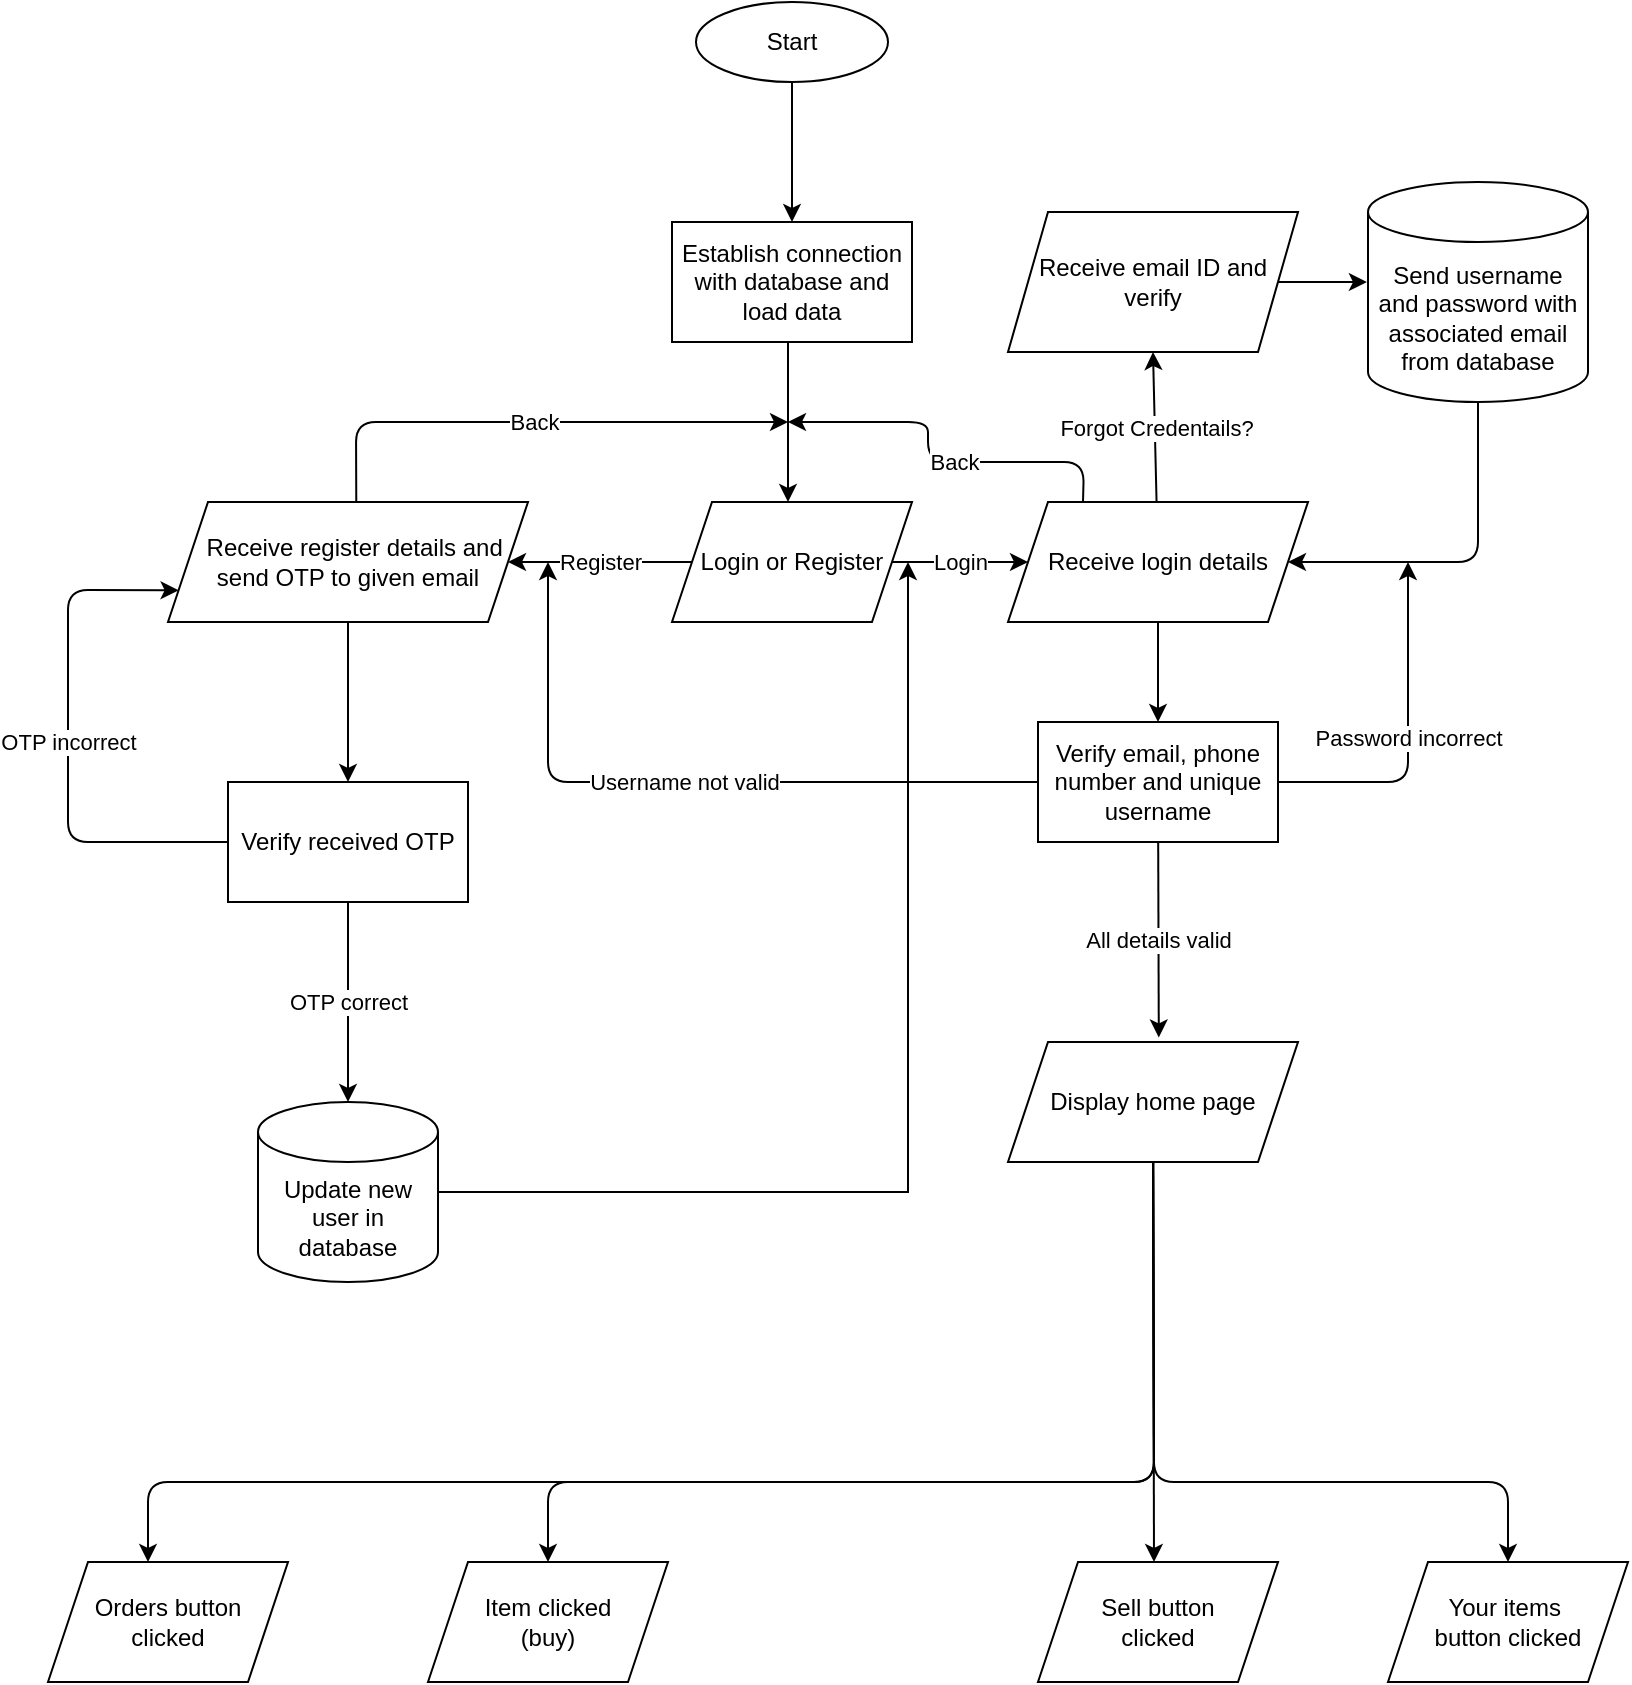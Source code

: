 <mxfile>
    <diagram id="v8a2AImK6Y1Kj5C-OFho" name="Page-1">
        <mxGraphModel dx="1586" dy="918" grid="1" gridSize="10" guides="1" tooltips="1" connect="1" arrows="1" fold="1" page="1" pageScale="1" pageWidth="827" pageHeight="1169" math="0" shadow="0">
            <root>
                <mxCell id="0"/>
                <mxCell id="1" parent="0"/>
                <mxCell id="FD6uZ6-jMCt1QQ3MNHTS-6" value="" style="edgeStyle=orthogonalEdgeStyle;orthogonalLoop=1;jettySize=auto;html=1;" parent="1" source="FD6uZ6-jMCt1QQ3MNHTS-4" target="FD6uZ6-jMCt1QQ3MNHTS-5" edge="1">
                    <mxGeometry relative="1" as="geometry"/>
                </mxCell>
                <mxCell id="FD6uZ6-jMCt1QQ3MNHTS-4" value="Start" style="ellipse;whiteSpace=wrap;html=1;" parent="1" vertex="1">
                    <mxGeometry x="354" y="20" width="96" height="40" as="geometry"/>
                </mxCell>
                <mxCell id="FD6uZ6-jMCt1QQ3MNHTS-8" value="" style="edgeStyle=orthogonalEdgeStyle;orthogonalLoop=1;jettySize=auto;html=1;" parent="1" source="FD6uZ6-jMCt1QQ3MNHTS-5" target="FD6uZ6-jMCt1QQ3MNHTS-7" edge="1">
                    <mxGeometry relative="1" as="geometry">
                        <Array as="points">
                            <mxPoint x="400" y="230"/>
                            <mxPoint x="400" y="230"/>
                        </Array>
                    </mxGeometry>
                </mxCell>
                <mxCell id="FD6uZ6-jMCt1QQ3MNHTS-5" value="Establish connection with database and load data" style="whiteSpace=wrap;html=1;" parent="1" vertex="1">
                    <mxGeometry x="342" y="130" width="120" height="60" as="geometry"/>
                </mxCell>
                <mxCell id="FD6uZ6-jMCt1QQ3MNHTS-7" value="Login or Register" style="shape=parallelogram;perimeter=parallelogramPerimeter;whiteSpace=wrap;html=1;fixedSize=1;" parent="1" vertex="1">
                    <mxGeometry x="342" y="270" width="120" height="60" as="geometry"/>
                </mxCell>
                <mxCell id="FD6uZ6-jMCt1QQ3MNHTS-27" value="" style="edgeStyle=orthogonalEdgeStyle;orthogonalLoop=1;jettySize=auto;html=1;" parent="1" source="FD6uZ6-jMCt1QQ3MNHTS-9" target="FD6uZ6-jMCt1QQ3MNHTS-26" edge="1">
                    <mxGeometry relative="1" as="geometry"/>
                </mxCell>
                <mxCell id="FD6uZ6-jMCt1QQ3MNHTS-9" value="Receive login details" style="shape=parallelogram;perimeter=parallelogramPerimeter;whiteSpace=wrap;html=1;fixedSize=1;" parent="1" vertex="1">
                    <mxGeometry x="510" y="270" width="150" height="60" as="geometry"/>
                </mxCell>
                <mxCell id="FD6uZ6-jMCt1QQ3MNHTS-13" value="" style="endArrow=classic;html=1;exitX=1;exitY=0.5;exitDx=0;exitDy=0;" parent="1" source="FD6uZ6-jMCt1QQ3MNHTS-7" target="FD6uZ6-jMCt1QQ3MNHTS-9" edge="1">
                    <mxGeometry relative="1" as="geometry">
                        <mxPoint x="460" y="300" as="sourcePoint"/>
                        <mxPoint x="550" y="299.8" as="targetPoint"/>
                    </mxGeometry>
                </mxCell>
                <mxCell id="FD6uZ6-jMCt1QQ3MNHTS-14" value="Login" style="edgeLabel;resizable=0;html=1;align=center;verticalAlign=middle;" parent="FD6uZ6-jMCt1QQ3MNHTS-13" connectable="0" vertex="1">
                    <mxGeometry relative="1" as="geometry"/>
                </mxCell>
                <mxCell id="FD6uZ6-jMCt1QQ3MNHTS-17" value="" style="endArrow=classic;html=1;entryX=0.5;entryY=1;entryDx=0;entryDy=0;" parent="1" source="FD6uZ6-jMCt1QQ3MNHTS-9" target="FD6uZ6-jMCt1QQ3MNHTS-19" edge="1">
                    <mxGeometry relative="1" as="geometry">
                        <mxPoint x="635" y="170" as="sourcePoint"/>
                        <mxPoint x="635" y="170" as="targetPoint"/>
                    </mxGeometry>
                </mxCell>
                <mxCell id="FD6uZ6-jMCt1QQ3MNHTS-18" value="Forgot Credentails?" style="edgeLabel;resizable=0;html=1;align=center;verticalAlign=middle;" parent="FD6uZ6-jMCt1QQ3MNHTS-17" connectable="0" vertex="1">
                    <mxGeometry relative="1" as="geometry"/>
                </mxCell>
                <mxCell id="FD6uZ6-jMCt1QQ3MNHTS-19" value="Receive email ID and verify" style="shape=parallelogram;perimeter=parallelogramPerimeter;whiteSpace=wrap;html=1;fixedSize=1;" parent="1" vertex="1">
                    <mxGeometry x="510" y="125" width="145" height="70" as="geometry"/>
                </mxCell>
                <mxCell id="FD6uZ6-jMCt1QQ3MNHTS-22" value="" style="endArrow=classic;html=1;entryX=-0.005;entryY=0.455;entryDx=0;entryDy=0;entryPerimeter=0;" parent="1" source="FD6uZ6-jMCt1QQ3MNHTS-19" edge="1" target="FD6uZ6-jMCt1QQ3MNHTS-23">
                    <mxGeometry width="50" height="50" relative="1" as="geometry">
                        <mxPoint x="655" y="210" as="sourcePoint"/>
                        <mxPoint x="700" y="160" as="targetPoint"/>
                    </mxGeometry>
                </mxCell>
                <mxCell id="FD6uZ6-jMCt1QQ3MNHTS-23" value="Send username and password with associated email from database" style="shape=cylinder3;whiteSpace=wrap;html=1;boundedLbl=1;backgroundOutline=1;size=15;" parent="1" vertex="1">
                    <mxGeometry x="690" y="110" width="110" height="110" as="geometry"/>
                </mxCell>
                <mxCell id="FD6uZ6-jMCt1QQ3MNHTS-25" value="" style="endArrow=classic;html=1;entryX=1;entryY=0.5;entryDx=0;entryDy=0;exitX=0.5;exitY=1;exitDx=0;exitDy=0;exitPerimeter=0;" parent="1" source="FD6uZ6-jMCt1QQ3MNHTS-23" target="FD6uZ6-jMCt1QQ3MNHTS-9" edge="1">
                    <mxGeometry width="50" height="50" relative="1" as="geometry">
                        <mxPoint x="755" y="270" as="sourcePoint"/>
                        <mxPoint x="755" y="290.711" as="targetPoint"/>
                        <Array as="points">
                            <mxPoint x="745" y="300"/>
                        </Array>
                    </mxGeometry>
                </mxCell>
                <mxCell id="FD6uZ6-jMCt1QQ3MNHTS-26" value="Verify email, phone number and unique username" style="whiteSpace=wrap;html=1;" parent="1" vertex="1">
                    <mxGeometry x="525" y="380" width="120" height="60" as="geometry"/>
                </mxCell>
                <mxCell id="FD6uZ6-jMCt1QQ3MNHTS-30" value="" style="endArrow=classic;html=1;entryX=1;entryY=0.5;entryDx=0;entryDy=0;" parent="1" source="FD6uZ6-jMCt1QQ3MNHTS-7" edge="1" target="2">
                    <mxGeometry relative="1" as="geometry">
                        <mxPoint x="242" y="300" as="sourcePoint"/>
                        <mxPoint x="242" y="300" as="targetPoint"/>
                    </mxGeometry>
                </mxCell>
                <mxCell id="FD6uZ6-jMCt1QQ3MNHTS-31" value="Register" style="edgeLabel;resizable=0;html=1;align=center;verticalAlign=middle;" parent="FD6uZ6-jMCt1QQ3MNHTS-30" connectable="0" vertex="1">
                    <mxGeometry relative="1" as="geometry"/>
                </mxCell>
                <mxCell id="4" value="" style="edgeStyle=orthogonalEdgeStyle;rounded=0;orthogonalLoop=1;jettySize=auto;html=1;" edge="1" parent="1" source="2" target="3">
                    <mxGeometry relative="1" as="geometry"/>
                </mxCell>
                <mxCell id="2" value="&amp;nbsp; Receive register details and send OTP to given email" style="shape=parallelogram;perimeter=parallelogramPerimeter;whiteSpace=wrap;html=1;fixedSize=1;" vertex="1" parent="1">
                    <mxGeometry x="90" y="270" width="180" height="60" as="geometry"/>
                </mxCell>
                <mxCell id="3" value="Verify received OTP" style="whiteSpace=wrap;html=1;" vertex="1" parent="1">
                    <mxGeometry x="120" y="410" width="120" height="60" as="geometry"/>
                </mxCell>
                <mxCell id="6" value="" style="endArrow=classic;html=1;entryX=0;entryY=0.75;entryDx=0;entryDy=0;" edge="1" parent="1" source="3" target="2">
                    <mxGeometry relative="1" as="geometry">
                        <mxPoint x="30" y="440" as="sourcePoint"/>
                        <mxPoint x="30" y="440" as="targetPoint"/>
                        <Array as="points">
                            <mxPoint x="40" y="440"/>
                            <mxPoint x="40" y="314"/>
                        </Array>
                    </mxGeometry>
                </mxCell>
                <mxCell id="7" value="OTP incorrect" style="edgeLabel;resizable=0;html=1;align=center;verticalAlign=middle;" connectable="0" vertex="1" parent="6">
                    <mxGeometry relative="1" as="geometry"/>
                </mxCell>
                <mxCell id="9" value="" style="endArrow=classic;html=1;entryX=0.5;entryY=0;entryDx=0;entryDy=0;entryPerimeter=0;" edge="1" parent="1" source="3" target="18">
                    <mxGeometry relative="1" as="geometry">
                        <mxPoint x="190" y="470" as="sourcePoint"/>
                        <mxPoint x="190" y="570" as="targetPoint"/>
                    </mxGeometry>
                </mxCell>
                <mxCell id="10" value="OTP correct" style="edgeLabel;resizable=0;html=1;align=center;verticalAlign=middle;" connectable="0" vertex="1" parent="9">
                    <mxGeometry relative="1" as="geometry"/>
                </mxCell>
                <mxCell id="11" value="" style="endArrow=classic;html=1;exitX=0.523;exitY=-0.006;exitDx=0;exitDy=0;exitPerimeter=0;" edge="1" parent="1" source="2">
                    <mxGeometry relative="1" as="geometry">
                        <mxPoint x="190" y="170" as="sourcePoint"/>
                        <mxPoint x="400" y="230" as="targetPoint"/>
                        <Array as="points">
                            <mxPoint x="184" y="230"/>
                        </Array>
                    </mxGeometry>
                </mxCell>
                <mxCell id="12" value="Back" style="edgeLabel;resizable=0;html=1;align=center;verticalAlign=middle;" connectable="0" vertex="1" parent="11">
                    <mxGeometry relative="1" as="geometry"/>
                </mxCell>
                <mxCell id="14" value="" style="endArrow=classic;html=1;exitX=0.25;exitY=0;exitDx=0;exitDy=0;" edge="1" parent="1" source="FD6uZ6-jMCt1QQ3MNHTS-9">
                    <mxGeometry relative="1" as="geometry">
                        <mxPoint x="585" y="170" as="sourcePoint"/>
                        <mxPoint x="400" y="230" as="targetPoint"/>
                        <Array as="points">
                            <mxPoint x="548" y="250"/>
                            <mxPoint x="470" y="250"/>
                            <mxPoint x="470" y="230"/>
                        </Array>
                    </mxGeometry>
                </mxCell>
                <mxCell id="17" value="Back" style="edgeLabel;html=1;align=center;verticalAlign=middle;resizable=0;points=[];" vertex="1" connectable="0" parent="14">
                    <mxGeometry x="-0.093" relative="1" as="geometry">
                        <mxPoint as="offset"/>
                    </mxGeometry>
                </mxCell>
                <mxCell id="20" value="" style="edgeStyle=orthogonalEdgeStyle;rounded=0;orthogonalLoop=1;jettySize=auto;html=1;" edge="1" parent="1" source="18">
                    <mxGeometry relative="1" as="geometry">
                        <mxPoint x="460" y="300" as="targetPoint"/>
                        <Array as="points">
                            <mxPoint x="460" y="615"/>
                        </Array>
                    </mxGeometry>
                </mxCell>
                <mxCell id="18" value="Update new user in database" style="shape=cylinder3;whiteSpace=wrap;html=1;boundedLbl=1;backgroundOutline=1;size=15;" vertex="1" parent="1">
                    <mxGeometry x="135" y="570" width="90" height="90" as="geometry"/>
                </mxCell>
                <mxCell id="30" value="" style="endArrow=classic;html=1;" edge="1" parent="1" source="FD6uZ6-jMCt1QQ3MNHTS-26">
                    <mxGeometry relative="1" as="geometry">
                        <mxPoint x="425" y="410" as="sourcePoint"/>
                        <mxPoint x="280" y="300" as="targetPoint"/>
                        <Array as="points">
                            <mxPoint x="280" y="410"/>
                        </Array>
                    </mxGeometry>
                </mxCell>
                <mxCell id="31" value="Username not valid" style="edgeLabel;resizable=0;html=1;align=center;verticalAlign=middle;" connectable="0" vertex="1" parent="30">
                    <mxGeometry relative="1" as="geometry"/>
                </mxCell>
                <mxCell id="33" value="" style="endArrow=classic;html=1;" edge="1" parent="1" source="FD6uZ6-jMCt1QQ3MNHTS-26">
                    <mxGeometry relative="1" as="geometry">
                        <mxPoint x="645" y="410" as="sourcePoint"/>
                        <mxPoint x="710" y="300" as="targetPoint"/>
                        <Array as="points">
                            <mxPoint x="710" y="410"/>
                        </Array>
                    </mxGeometry>
                </mxCell>
                <mxCell id="34" value="Password incorrect" style="edgeLabel;resizable=0;html=1;align=center;verticalAlign=middle;" connectable="0" vertex="1" parent="33">
                    <mxGeometry relative="1" as="geometry"/>
                </mxCell>
                <mxCell id="36" value="" style="endArrow=classic;html=1;entryX=0.52;entryY=-0.038;entryDx=0;entryDy=0;entryPerimeter=0;" edge="1" parent="1" source="FD6uZ6-jMCt1QQ3MNHTS-26" target="38">
                    <mxGeometry relative="1" as="geometry">
                        <mxPoint x="585" y="440" as="sourcePoint"/>
                        <mxPoint x="585" y="540" as="targetPoint"/>
                    </mxGeometry>
                </mxCell>
                <mxCell id="37" value="All details valid" style="edgeLabel;resizable=0;html=1;align=center;verticalAlign=middle;" connectable="0" vertex="1" parent="36">
                    <mxGeometry relative="1" as="geometry"/>
                </mxCell>
                <mxCell id="38" value="Display home page" style="shape=parallelogram;perimeter=parallelogramPerimeter;whiteSpace=wrap;html=1;fixedSize=1;" vertex="1" parent="1">
                    <mxGeometry x="510" y="540" width="145" height="60" as="geometry"/>
                </mxCell>
                <mxCell id="42" value="" style="endArrow=classic;html=1;" edge="1" parent="1" source="38">
                    <mxGeometry relative="1" as="geometry">
                        <mxPoint x="582.5" y="600" as="sourcePoint"/>
                        <mxPoint x="80" y="800" as="targetPoint"/>
                        <Array as="points">
                            <mxPoint x="583" y="760"/>
                            <mxPoint x="80" y="760"/>
                            <mxPoint x="80" y="780"/>
                        </Array>
                    </mxGeometry>
                </mxCell>
                <mxCell id="46" value="" style="endArrow=classic;html=1;entryX=0.5;entryY=0;entryDx=0;entryDy=0;" edge="1" parent="1" source="38" target="51">
                    <mxGeometry relative="1" as="geometry">
                        <mxPoint x="582.5" y="600" as="sourcePoint"/>
                        <mxPoint x="280" y="800" as="targetPoint"/>
                        <Array as="points">
                            <mxPoint x="583" y="760"/>
                            <mxPoint x="280" y="760"/>
                        </Array>
                    </mxGeometry>
                </mxCell>
                <mxCell id="49" value="" style="endArrow=classic;html=1;" edge="1" parent="1" source="38">
                    <mxGeometry width="50" height="50" relative="1" as="geometry">
                        <mxPoint x="582.5" y="650" as="sourcePoint"/>
                        <mxPoint x="583" y="800" as="targetPoint"/>
                    </mxGeometry>
                </mxCell>
                <mxCell id="50" value="" style="endArrow=classic;html=1;entryX=0.5;entryY=0;entryDx=0;entryDy=0;" edge="1" parent="1" source="38" target="54">
                    <mxGeometry width="50" height="50" relative="1" as="geometry">
                        <mxPoint x="582.5" y="650" as="sourcePoint"/>
                        <mxPoint x="800" y="800" as="targetPoint"/>
                        <Array as="points">
                            <mxPoint x="583" y="760"/>
                            <mxPoint x="760" y="760"/>
                            <mxPoint x="760" y="780"/>
                        </Array>
                    </mxGeometry>
                </mxCell>
                <mxCell id="51" value="Item clicked &lt;br&gt;(buy)" style="shape=parallelogram;perimeter=parallelogramPerimeter;whiteSpace=wrap;html=1;fixedSize=1;" vertex="1" parent="1">
                    <mxGeometry x="220" y="800" width="120" height="60" as="geometry"/>
                </mxCell>
                <mxCell id="52" value="Orders button &lt;br&gt;clicked" style="shape=parallelogram;perimeter=parallelogramPerimeter;whiteSpace=wrap;html=1;fixedSize=1;" vertex="1" parent="1">
                    <mxGeometry x="30" y="800" width="120" height="60" as="geometry"/>
                </mxCell>
                <mxCell id="53" value="Sell button&lt;br&gt;clicked" style="shape=parallelogram;perimeter=parallelogramPerimeter;whiteSpace=wrap;html=1;fixedSize=1;" vertex="1" parent="1">
                    <mxGeometry x="525" y="800" width="120" height="60" as="geometry"/>
                </mxCell>
                <mxCell id="54" value="Your items&amp;nbsp;&lt;br&gt;button clicked" style="shape=parallelogram;perimeter=parallelogramPerimeter;whiteSpace=wrap;html=1;fixedSize=1;" vertex="1" parent="1">
                    <mxGeometry x="700" y="800" width="120" height="60" as="geometry"/>
                </mxCell>
            </root>
        </mxGraphModel>
    </diagram>
</mxfile>